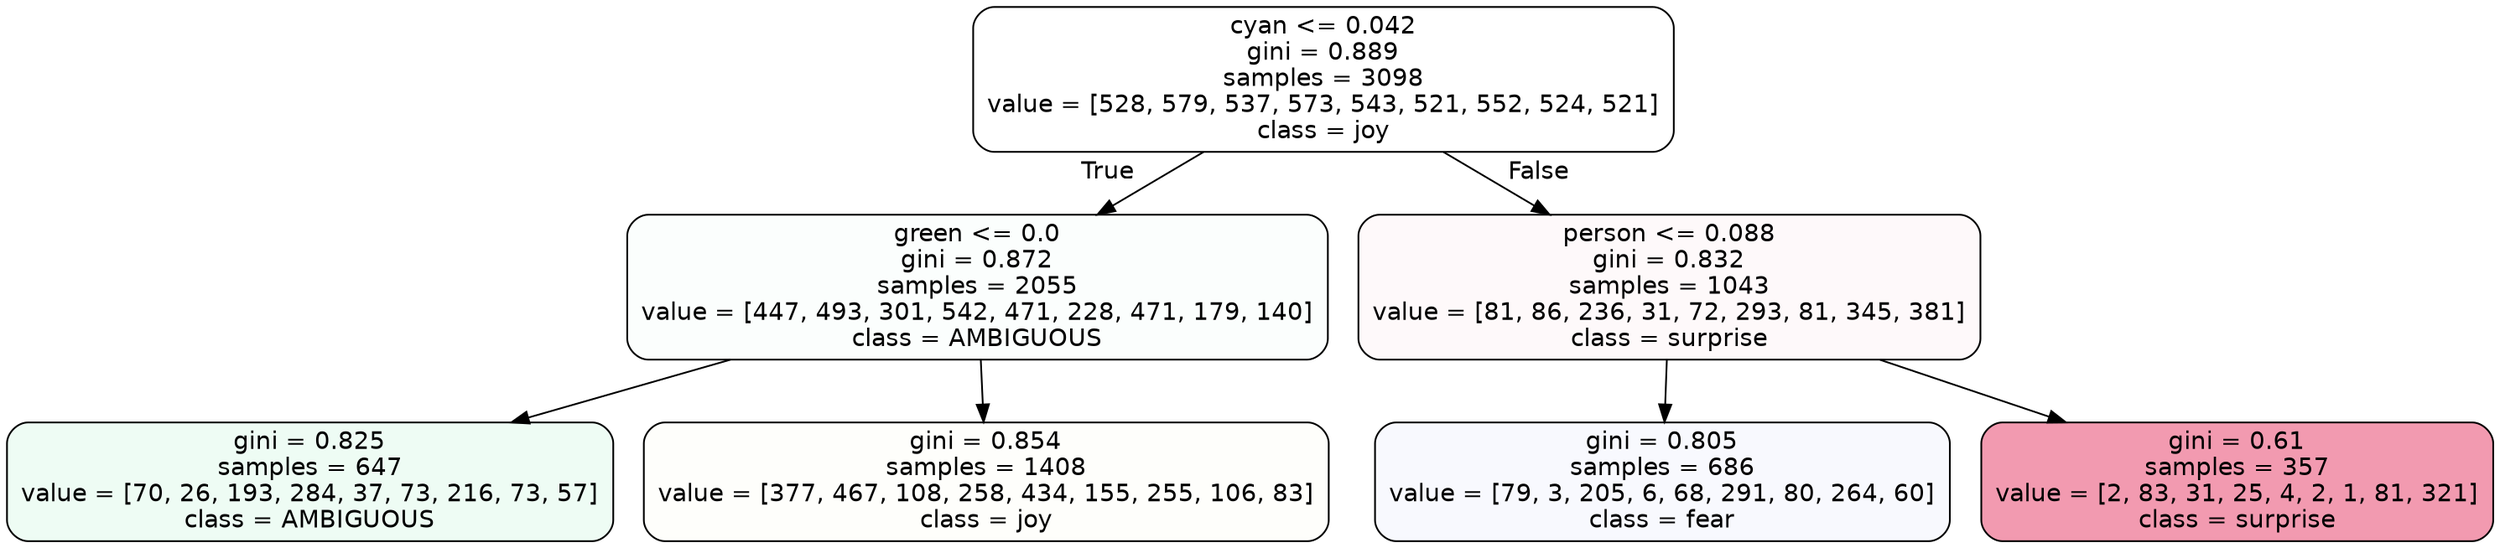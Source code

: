 digraph Tree {
node [shape=box, style="filled, rounded", color="black", fontname=helvetica] ;
edge [fontname=helvetica] ;
0 [label="cyan <= 0.042\ngini = 0.889\nsamples = 3098\nvalue = [528, 579, 537, 573, 543, 521, 552, 524, 521]\nclass = joy", fillcolor="#d7e53900"] ;
1 [label="green <= 0.0\ngini = 0.872\nsamples = 2055\nvalue = [447, 493, 301, 542, 471, 228, 471, 179, 140]\nclass = AMBIGUOUS", fillcolor="#39e58104"] ;
0 -> 1 [labeldistance=2.5, labelangle=45, headlabel="True"] ;
2 [label="gini = 0.825\nsamples = 647\nvalue = [70, 26, 193, 284, 37, 73, 216, 73, 57]\nclass = AMBIGUOUS", fillcolor="#39e58115"] ;
1 -> 2 ;
3 [label="gini = 0.854\nsamples = 1408\nvalue = [377, 467, 108, 258, 434, 155, 255, 106, 83]\nclass = joy", fillcolor="#d7e53905"] ;
1 -> 3 ;
4 [label="person <= 0.088\ngini = 0.832\nsamples = 1043\nvalue = [81, 86, 236, 31, 72, 293, 81, 345, 381]\nclass = surprise", fillcolor="#e5396407"] ;
0 -> 4 [labeldistance=2.5, labelangle=-45, headlabel="False"] ;
5 [label="gini = 0.805\nsamples = 686\nvalue = [79, 3, 205, 6, 68, 291, 80, 264, 60]\nclass = fear", fillcolor="#3964e509"] ;
4 -> 5 ;
6 [label="gini = 0.61\nsamples = 357\nvalue = [2, 83, 31, 25, 4, 2, 1, 81, 321]\nclass = surprise", fillcolor="#e5396482"] ;
4 -> 6 ;
}